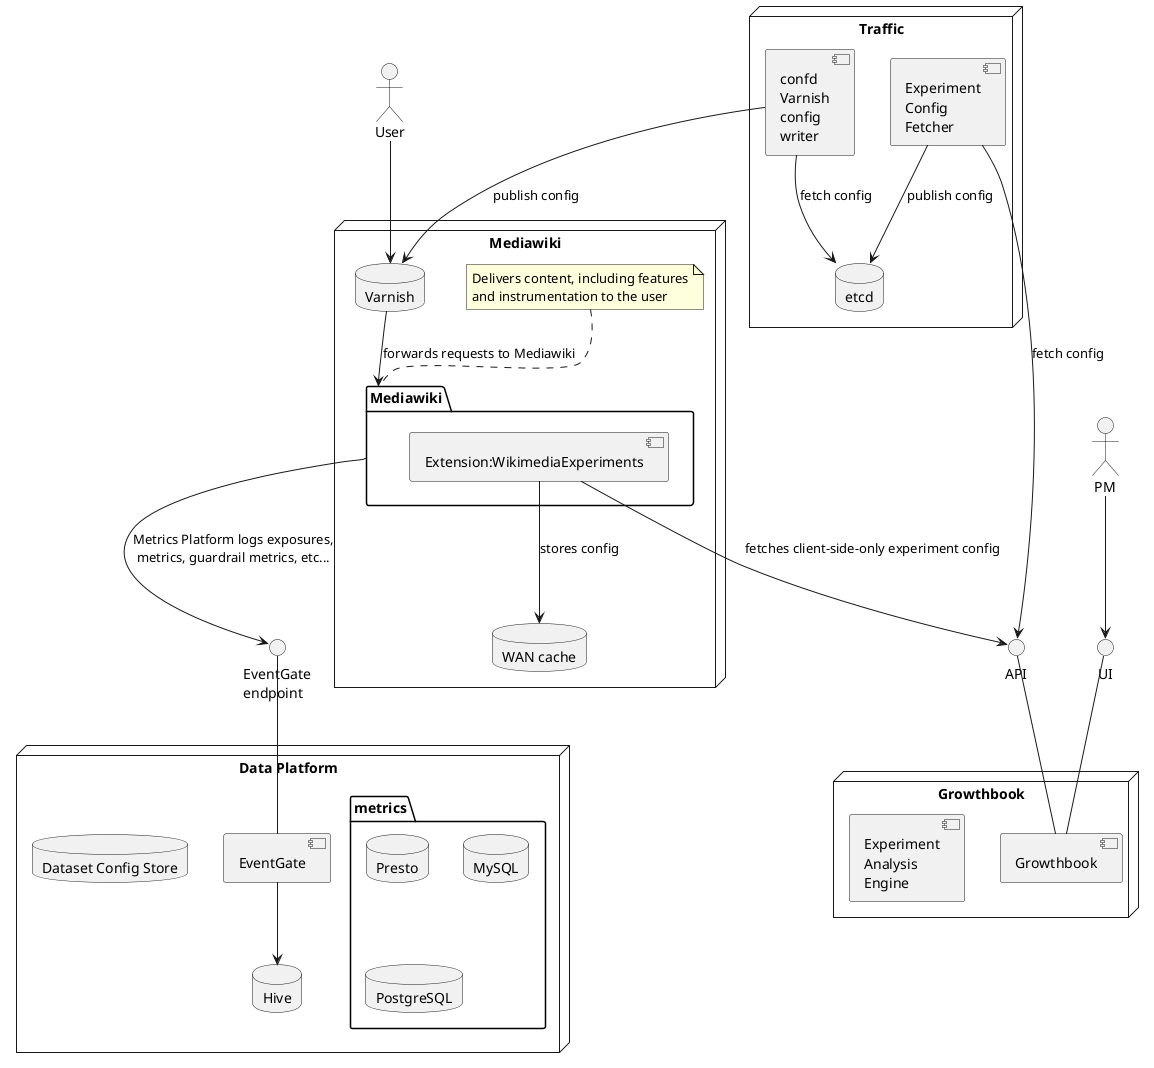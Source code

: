 @startuml
'https://plantuml.com/component-diagram

() UI
() API
actor PM
PM --> UI
node Growthbook as gb {
  UI -- [Growthbook]
  API -- [Growthbook]
  [Experiment\nAnalysis\nEngine]
}


() "EventGate\nendpoint" as eventgate_API
node "Data Platform" as dp {
  [EventGate] -up- eventgate_API

  database Hive
  [EventGate] --> Hive

  database "Dataset Config Store" as dataset_config_store

  package metrics {
    database Presto
    database MySQL
    database PostgreSQL
  }
}


node Mediawiki as mw {
  database Varnish

  Varnish --> [Mediawiki]: forwards requests to Mediawiki

  package Mediawiki {
    [Extension:WikimediaExperiments]
  }

  note top of Mediawiki
    Delivers content, including features
    and instrumentation to the user
  end note

  database "WAN cache" as wan_cache

  [Extension:WikimediaExperiments] --> API: fetches client-side-only experiment config
  [Extension:WikimediaExperiments] --> wan_cache: stores config

  Mediawiki --> eventgate_API: Metrics Platform logs exposures,\nmetrics, guardrail metrics, etc...
}
actor User
User --> Varnish


node Traffic {
  database etcd

  [Experiment\nConfig\nFetcher] --> API: fetch config
  [Experiment\nConfig\nFetcher] --> etcd: publish config

  [confd\nVarnish\nconfig\nwriter] --> etcd: fetch config
  [confd\nVarnish\nconfig\nwriter] --> Varnish: publish config
}




@enduml